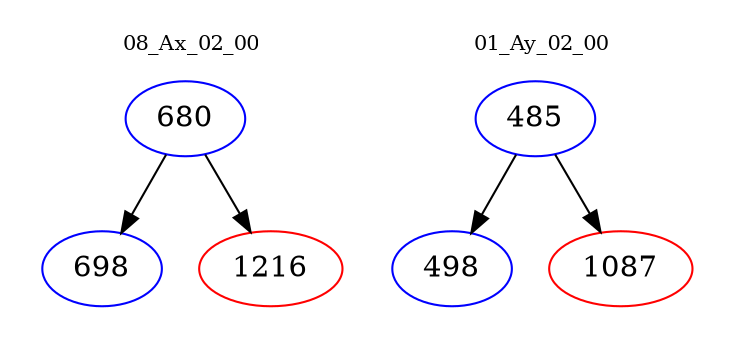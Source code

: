 digraph{
subgraph cluster_0 {
color = white
label = "08_Ax_02_00";
fontsize=10;
T0_680 [label="680", color="blue"]
T0_680 -> T0_698 [color="black"]
T0_698 [label="698", color="blue"]
T0_680 -> T0_1216 [color="black"]
T0_1216 [label="1216", color="red"]
}
subgraph cluster_1 {
color = white
label = "01_Ay_02_00";
fontsize=10;
T1_485 [label="485", color="blue"]
T1_485 -> T1_498 [color="black"]
T1_498 [label="498", color="blue"]
T1_485 -> T1_1087 [color="black"]
T1_1087 [label="1087", color="red"]
}
}
